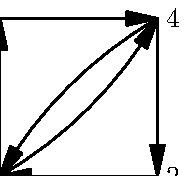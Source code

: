 u := 20mm;

beginfig(1)
	pickup pencircle scaled 1pt;
	z1 = (0u, 0u);
	z4 = (1u, 1u);
	z3 = (0u, 1u);
	z2 = (1u, 0u);
	ahlength := 0.2u;
	ahangle := 25;
	drawarrow z1{dir 30}..z4;
	drawarrow z4{dir 210}..z1;
	drawarrow z4--z2;
	drawarrow z2--z1;
	drawarrow z3--z4;
	drawarrow z1--z3;
	label.lft("1", z1);
	label.rt("2", z2);
	label.lft("3", z3);
	label.rt("4", z4);
endfig;

end.

